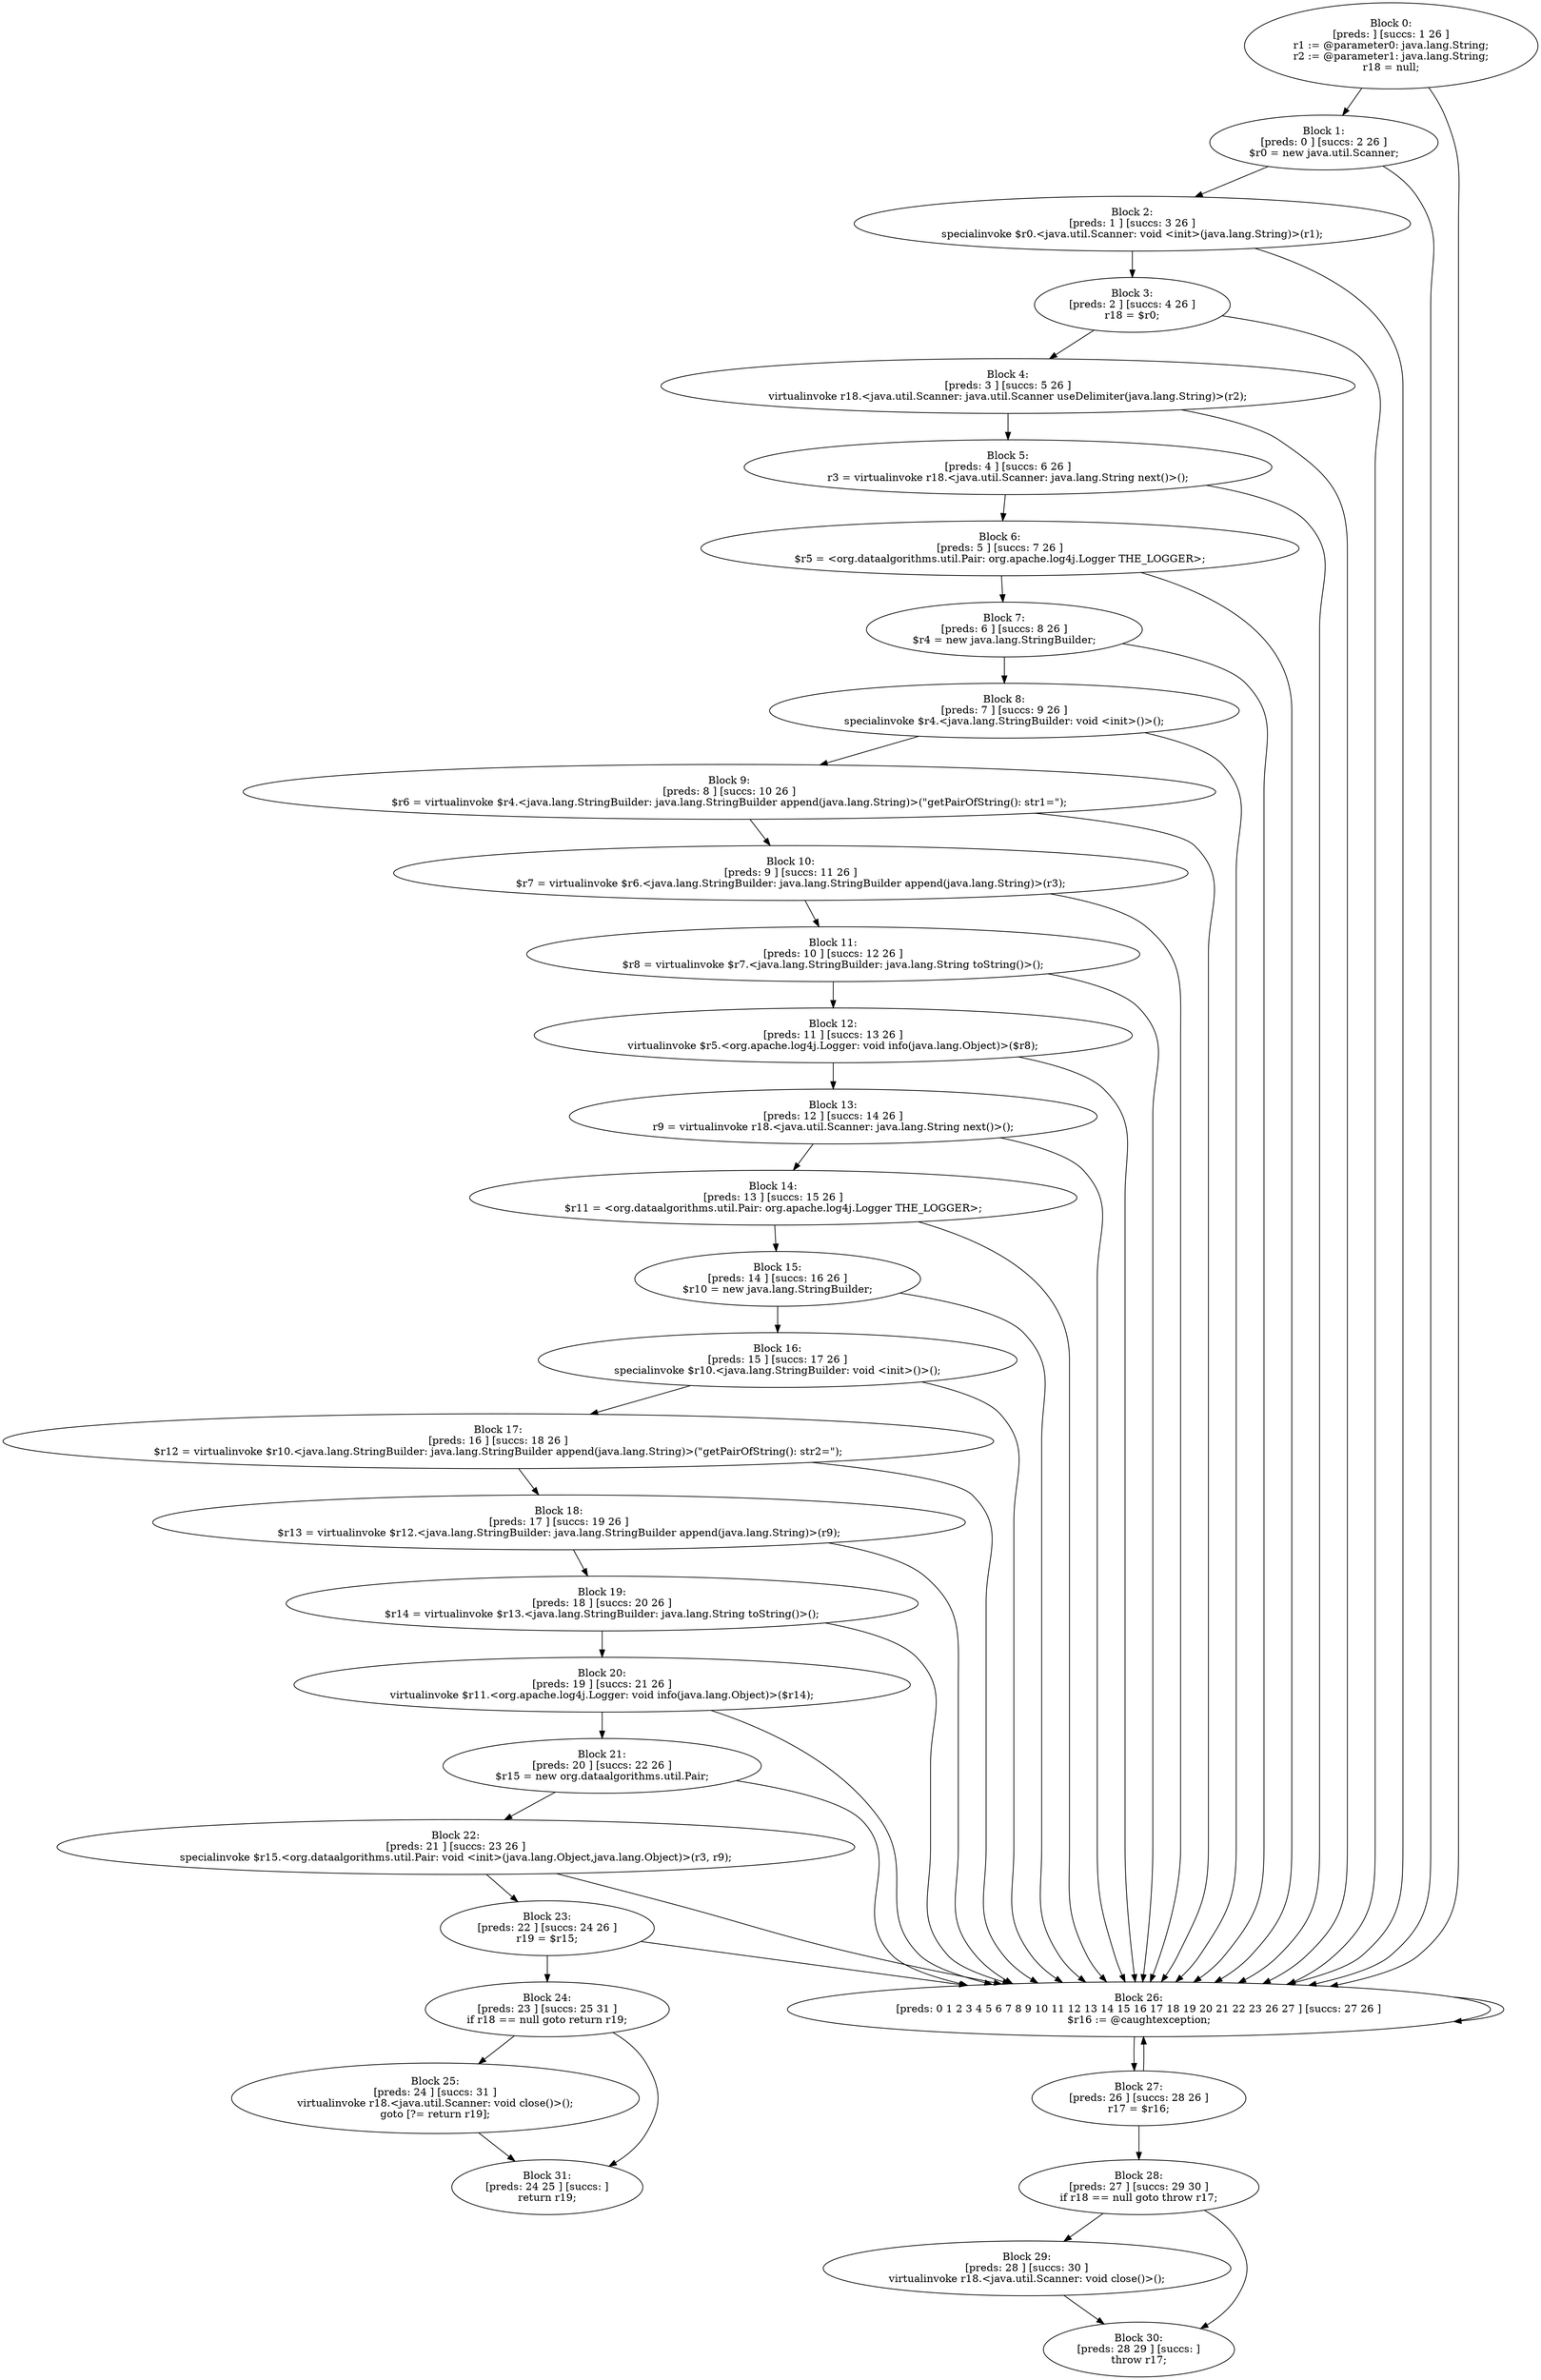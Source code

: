 digraph "unitGraph" {
    "Block 0:
[preds: ] [succs: 1 26 ]
r1 := @parameter0: java.lang.String;
r2 := @parameter1: java.lang.String;
r18 = null;
"
    "Block 1:
[preds: 0 ] [succs: 2 26 ]
$r0 = new java.util.Scanner;
"
    "Block 2:
[preds: 1 ] [succs: 3 26 ]
specialinvoke $r0.<java.util.Scanner: void <init>(java.lang.String)>(r1);
"
    "Block 3:
[preds: 2 ] [succs: 4 26 ]
r18 = $r0;
"
    "Block 4:
[preds: 3 ] [succs: 5 26 ]
virtualinvoke r18.<java.util.Scanner: java.util.Scanner useDelimiter(java.lang.String)>(r2);
"
    "Block 5:
[preds: 4 ] [succs: 6 26 ]
r3 = virtualinvoke r18.<java.util.Scanner: java.lang.String next()>();
"
    "Block 6:
[preds: 5 ] [succs: 7 26 ]
$r5 = <org.dataalgorithms.util.Pair: org.apache.log4j.Logger THE_LOGGER>;
"
    "Block 7:
[preds: 6 ] [succs: 8 26 ]
$r4 = new java.lang.StringBuilder;
"
    "Block 8:
[preds: 7 ] [succs: 9 26 ]
specialinvoke $r4.<java.lang.StringBuilder: void <init>()>();
"
    "Block 9:
[preds: 8 ] [succs: 10 26 ]
$r6 = virtualinvoke $r4.<java.lang.StringBuilder: java.lang.StringBuilder append(java.lang.String)>(\"getPairOfString(): str1=\");
"
    "Block 10:
[preds: 9 ] [succs: 11 26 ]
$r7 = virtualinvoke $r6.<java.lang.StringBuilder: java.lang.StringBuilder append(java.lang.String)>(r3);
"
    "Block 11:
[preds: 10 ] [succs: 12 26 ]
$r8 = virtualinvoke $r7.<java.lang.StringBuilder: java.lang.String toString()>();
"
    "Block 12:
[preds: 11 ] [succs: 13 26 ]
virtualinvoke $r5.<org.apache.log4j.Logger: void info(java.lang.Object)>($r8);
"
    "Block 13:
[preds: 12 ] [succs: 14 26 ]
r9 = virtualinvoke r18.<java.util.Scanner: java.lang.String next()>();
"
    "Block 14:
[preds: 13 ] [succs: 15 26 ]
$r11 = <org.dataalgorithms.util.Pair: org.apache.log4j.Logger THE_LOGGER>;
"
    "Block 15:
[preds: 14 ] [succs: 16 26 ]
$r10 = new java.lang.StringBuilder;
"
    "Block 16:
[preds: 15 ] [succs: 17 26 ]
specialinvoke $r10.<java.lang.StringBuilder: void <init>()>();
"
    "Block 17:
[preds: 16 ] [succs: 18 26 ]
$r12 = virtualinvoke $r10.<java.lang.StringBuilder: java.lang.StringBuilder append(java.lang.String)>(\"getPairOfString(): str2=\");
"
    "Block 18:
[preds: 17 ] [succs: 19 26 ]
$r13 = virtualinvoke $r12.<java.lang.StringBuilder: java.lang.StringBuilder append(java.lang.String)>(r9);
"
    "Block 19:
[preds: 18 ] [succs: 20 26 ]
$r14 = virtualinvoke $r13.<java.lang.StringBuilder: java.lang.String toString()>();
"
    "Block 20:
[preds: 19 ] [succs: 21 26 ]
virtualinvoke $r11.<org.apache.log4j.Logger: void info(java.lang.Object)>($r14);
"
    "Block 21:
[preds: 20 ] [succs: 22 26 ]
$r15 = new org.dataalgorithms.util.Pair;
"
    "Block 22:
[preds: 21 ] [succs: 23 26 ]
specialinvoke $r15.<org.dataalgorithms.util.Pair: void <init>(java.lang.Object,java.lang.Object)>(r3, r9);
"
    "Block 23:
[preds: 22 ] [succs: 24 26 ]
r19 = $r15;
"
    "Block 24:
[preds: 23 ] [succs: 25 31 ]
if r18 == null goto return r19;
"
    "Block 25:
[preds: 24 ] [succs: 31 ]
virtualinvoke r18.<java.util.Scanner: void close()>();
goto [?= return r19];
"
    "Block 26:
[preds: 0 1 2 3 4 5 6 7 8 9 10 11 12 13 14 15 16 17 18 19 20 21 22 23 26 27 ] [succs: 27 26 ]
$r16 := @caughtexception;
"
    "Block 27:
[preds: 26 ] [succs: 28 26 ]
r17 = $r16;
"
    "Block 28:
[preds: 27 ] [succs: 29 30 ]
if r18 == null goto throw r17;
"
    "Block 29:
[preds: 28 ] [succs: 30 ]
virtualinvoke r18.<java.util.Scanner: void close()>();
"
    "Block 30:
[preds: 28 29 ] [succs: ]
throw r17;
"
    "Block 31:
[preds: 24 25 ] [succs: ]
return r19;
"
    "Block 0:
[preds: ] [succs: 1 26 ]
r1 := @parameter0: java.lang.String;
r2 := @parameter1: java.lang.String;
r18 = null;
"->"Block 1:
[preds: 0 ] [succs: 2 26 ]
$r0 = new java.util.Scanner;
";
    "Block 0:
[preds: ] [succs: 1 26 ]
r1 := @parameter0: java.lang.String;
r2 := @parameter1: java.lang.String;
r18 = null;
"->"Block 26:
[preds: 0 1 2 3 4 5 6 7 8 9 10 11 12 13 14 15 16 17 18 19 20 21 22 23 26 27 ] [succs: 27 26 ]
$r16 := @caughtexception;
";
    "Block 1:
[preds: 0 ] [succs: 2 26 ]
$r0 = new java.util.Scanner;
"->"Block 2:
[preds: 1 ] [succs: 3 26 ]
specialinvoke $r0.<java.util.Scanner: void <init>(java.lang.String)>(r1);
";
    "Block 1:
[preds: 0 ] [succs: 2 26 ]
$r0 = new java.util.Scanner;
"->"Block 26:
[preds: 0 1 2 3 4 5 6 7 8 9 10 11 12 13 14 15 16 17 18 19 20 21 22 23 26 27 ] [succs: 27 26 ]
$r16 := @caughtexception;
";
    "Block 2:
[preds: 1 ] [succs: 3 26 ]
specialinvoke $r0.<java.util.Scanner: void <init>(java.lang.String)>(r1);
"->"Block 3:
[preds: 2 ] [succs: 4 26 ]
r18 = $r0;
";
    "Block 2:
[preds: 1 ] [succs: 3 26 ]
specialinvoke $r0.<java.util.Scanner: void <init>(java.lang.String)>(r1);
"->"Block 26:
[preds: 0 1 2 3 4 5 6 7 8 9 10 11 12 13 14 15 16 17 18 19 20 21 22 23 26 27 ] [succs: 27 26 ]
$r16 := @caughtexception;
";
    "Block 3:
[preds: 2 ] [succs: 4 26 ]
r18 = $r0;
"->"Block 4:
[preds: 3 ] [succs: 5 26 ]
virtualinvoke r18.<java.util.Scanner: java.util.Scanner useDelimiter(java.lang.String)>(r2);
";
    "Block 3:
[preds: 2 ] [succs: 4 26 ]
r18 = $r0;
"->"Block 26:
[preds: 0 1 2 3 4 5 6 7 8 9 10 11 12 13 14 15 16 17 18 19 20 21 22 23 26 27 ] [succs: 27 26 ]
$r16 := @caughtexception;
";
    "Block 4:
[preds: 3 ] [succs: 5 26 ]
virtualinvoke r18.<java.util.Scanner: java.util.Scanner useDelimiter(java.lang.String)>(r2);
"->"Block 5:
[preds: 4 ] [succs: 6 26 ]
r3 = virtualinvoke r18.<java.util.Scanner: java.lang.String next()>();
";
    "Block 4:
[preds: 3 ] [succs: 5 26 ]
virtualinvoke r18.<java.util.Scanner: java.util.Scanner useDelimiter(java.lang.String)>(r2);
"->"Block 26:
[preds: 0 1 2 3 4 5 6 7 8 9 10 11 12 13 14 15 16 17 18 19 20 21 22 23 26 27 ] [succs: 27 26 ]
$r16 := @caughtexception;
";
    "Block 5:
[preds: 4 ] [succs: 6 26 ]
r3 = virtualinvoke r18.<java.util.Scanner: java.lang.String next()>();
"->"Block 6:
[preds: 5 ] [succs: 7 26 ]
$r5 = <org.dataalgorithms.util.Pair: org.apache.log4j.Logger THE_LOGGER>;
";
    "Block 5:
[preds: 4 ] [succs: 6 26 ]
r3 = virtualinvoke r18.<java.util.Scanner: java.lang.String next()>();
"->"Block 26:
[preds: 0 1 2 3 4 5 6 7 8 9 10 11 12 13 14 15 16 17 18 19 20 21 22 23 26 27 ] [succs: 27 26 ]
$r16 := @caughtexception;
";
    "Block 6:
[preds: 5 ] [succs: 7 26 ]
$r5 = <org.dataalgorithms.util.Pair: org.apache.log4j.Logger THE_LOGGER>;
"->"Block 7:
[preds: 6 ] [succs: 8 26 ]
$r4 = new java.lang.StringBuilder;
";
    "Block 6:
[preds: 5 ] [succs: 7 26 ]
$r5 = <org.dataalgorithms.util.Pair: org.apache.log4j.Logger THE_LOGGER>;
"->"Block 26:
[preds: 0 1 2 3 4 5 6 7 8 9 10 11 12 13 14 15 16 17 18 19 20 21 22 23 26 27 ] [succs: 27 26 ]
$r16 := @caughtexception;
";
    "Block 7:
[preds: 6 ] [succs: 8 26 ]
$r4 = new java.lang.StringBuilder;
"->"Block 8:
[preds: 7 ] [succs: 9 26 ]
specialinvoke $r4.<java.lang.StringBuilder: void <init>()>();
";
    "Block 7:
[preds: 6 ] [succs: 8 26 ]
$r4 = new java.lang.StringBuilder;
"->"Block 26:
[preds: 0 1 2 3 4 5 6 7 8 9 10 11 12 13 14 15 16 17 18 19 20 21 22 23 26 27 ] [succs: 27 26 ]
$r16 := @caughtexception;
";
    "Block 8:
[preds: 7 ] [succs: 9 26 ]
specialinvoke $r4.<java.lang.StringBuilder: void <init>()>();
"->"Block 9:
[preds: 8 ] [succs: 10 26 ]
$r6 = virtualinvoke $r4.<java.lang.StringBuilder: java.lang.StringBuilder append(java.lang.String)>(\"getPairOfString(): str1=\");
";
    "Block 8:
[preds: 7 ] [succs: 9 26 ]
specialinvoke $r4.<java.lang.StringBuilder: void <init>()>();
"->"Block 26:
[preds: 0 1 2 3 4 5 6 7 8 9 10 11 12 13 14 15 16 17 18 19 20 21 22 23 26 27 ] [succs: 27 26 ]
$r16 := @caughtexception;
";
    "Block 9:
[preds: 8 ] [succs: 10 26 ]
$r6 = virtualinvoke $r4.<java.lang.StringBuilder: java.lang.StringBuilder append(java.lang.String)>(\"getPairOfString(): str1=\");
"->"Block 10:
[preds: 9 ] [succs: 11 26 ]
$r7 = virtualinvoke $r6.<java.lang.StringBuilder: java.lang.StringBuilder append(java.lang.String)>(r3);
";
    "Block 9:
[preds: 8 ] [succs: 10 26 ]
$r6 = virtualinvoke $r4.<java.lang.StringBuilder: java.lang.StringBuilder append(java.lang.String)>(\"getPairOfString(): str1=\");
"->"Block 26:
[preds: 0 1 2 3 4 5 6 7 8 9 10 11 12 13 14 15 16 17 18 19 20 21 22 23 26 27 ] [succs: 27 26 ]
$r16 := @caughtexception;
";
    "Block 10:
[preds: 9 ] [succs: 11 26 ]
$r7 = virtualinvoke $r6.<java.lang.StringBuilder: java.lang.StringBuilder append(java.lang.String)>(r3);
"->"Block 11:
[preds: 10 ] [succs: 12 26 ]
$r8 = virtualinvoke $r7.<java.lang.StringBuilder: java.lang.String toString()>();
";
    "Block 10:
[preds: 9 ] [succs: 11 26 ]
$r7 = virtualinvoke $r6.<java.lang.StringBuilder: java.lang.StringBuilder append(java.lang.String)>(r3);
"->"Block 26:
[preds: 0 1 2 3 4 5 6 7 8 9 10 11 12 13 14 15 16 17 18 19 20 21 22 23 26 27 ] [succs: 27 26 ]
$r16 := @caughtexception;
";
    "Block 11:
[preds: 10 ] [succs: 12 26 ]
$r8 = virtualinvoke $r7.<java.lang.StringBuilder: java.lang.String toString()>();
"->"Block 12:
[preds: 11 ] [succs: 13 26 ]
virtualinvoke $r5.<org.apache.log4j.Logger: void info(java.lang.Object)>($r8);
";
    "Block 11:
[preds: 10 ] [succs: 12 26 ]
$r8 = virtualinvoke $r7.<java.lang.StringBuilder: java.lang.String toString()>();
"->"Block 26:
[preds: 0 1 2 3 4 5 6 7 8 9 10 11 12 13 14 15 16 17 18 19 20 21 22 23 26 27 ] [succs: 27 26 ]
$r16 := @caughtexception;
";
    "Block 12:
[preds: 11 ] [succs: 13 26 ]
virtualinvoke $r5.<org.apache.log4j.Logger: void info(java.lang.Object)>($r8);
"->"Block 13:
[preds: 12 ] [succs: 14 26 ]
r9 = virtualinvoke r18.<java.util.Scanner: java.lang.String next()>();
";
    "Block 12:
[preds: 11 ] [succs: 13 26 ]
virtualinvoke $r5.<org.apache.log4j.Logger: void info(java.lang.Object)>($r8);
"->"Block 26:
[preds: 0 1 2 3 4 5 6 7 8 9 10 11 12 13 14 15 16 17 18 19 20 21 22 23 26 27 ] [succs: 27 26 ]
$r16 := @caughtexception;
";
    "Block 13:
[preds: 12 ] [succs: 14 26 ]
r9 = virtualinvoke r18.<java.util.Scanner: java.lang.String next()>();
"->"Block 14:
[preds: 13 ] [succs: 15 26 ]
$r11 = <org.dataalgorithms.util.Pair: org.apache.log4j.Logger THE_LOGGER>;
";
    "Block 13:
[preds: 12 ] [succs: 14 26 ]
r9 = virtualinvoke r18.<java.util.Scanner: java.lang.String next()>();
"->"Block 26:
[preds: 0 1 2 3 4 5 6 7 8 9 10 11 12 13 14 15 16 17 18 19 20 21 22 23 26 27 ] [succs: 27 26 ]
$r16 := @caughtexception;
";
    "Block 14:
[preds: 13 ] [succs: 15 26 ]
$r11 = <org.dataalgorithms.util.Pair: org.apache.log4j.Logger THE_LOGGER>;
"->"Block 15:
[preds: 14 ] [succs: 16 26 ]
$r10 = new java.lang.StringBuilder;
";
    "Block 14:
[preds: 13 ] [succs: 15 26 ]
$r11 = <org.dataalgorithms.util.Pair: org.apache.log4j.Logger THE_LOGGER>;
"->"Block 26:
[preds: 0 1 2 3 4 5 6 7 8 9 10 11 12 13 14 15 16 17 18 19 20 21 22 23 26 27 ] [succs: 27 26 ]
$r16 := @caughtexception;
";
    "Block 15:
[preds: 14 ] [succs: 16 26 ]
$r10 = new java.lang.StringBuilder;
"->"Block 16:
[preds: 15 ] [succs: 17 26 ]
specialinvoke $r10.<java.lang.StringBuilder: void <init>()>();
";
    "Block 15:
[preds: 14 ] [succs: 16 26 ]
$r10 = new java.lang.StringBuilder;
"->"Block 26:
[preds: 0 1 2 3 4 5 6 7 8 9 10 11 12 13 14 15 16 17 18 19 20 21 22 23 26 27 ] [succs: 27 26 ]
$r16 := @caughtexception;
";
    "Block 16:
[preds: 15 ] [succs: 17 26 ]
specialinvoke $r10.<java.lang.StringBuilder: void <init>()>();
"->"Block 17:
[preds: 16 ] [succs: 18 26 ]
$r12 = virtualinvoke $r10.<java.lang.StringBuilder: java.lang.StringBuilder append(java.lang.String)>(\"getPairOfString(): str2=\");
";
    "Block 16:
[preds: 15 ] [succs: 17 26 ]
specialinvoke $r10.<java.lang.StringBuilder: void <init>()>();
"->"Block 26:
[preds: 0 1 2 3 4 5 6 7 8 9 10 11 12 13 14 15 16 17 18 19 20 21 22 23 26 27 ] [succs: 27 26 ]
$r16 := @caughtexception;
";
    "Block 17:
[preds: 16 ] [succs: 18 26 ]
$r12 = virtualinvoke $r10.<java.lang.StringBuilder: java.lang.StringBuilder append(java.lang.String)>(\"getPairOfString(): str2=\");
"->"Block 18:
[preds: 17 ] [succs: 19 26 ]
$r13 = virtualinvoke $r12.<java.lang.StringBuilder: java.lang.StringBuilder append(java.lang.String)>(r9);
";
    "Block 17:
[preds: 16 ] [succs: 18 26 ]
$r12 = virtualinvoke $r10.<java.lang.StringBuilder: java.lang.StringBuilder append(java.lang.String)>(\"getPairOfString(): str2=\");
"->"Block 26:
[preds: 0 1 2 3 4 5 6 7 8 9 10 11 12 13 14 15 16 17 18 19 20 21 22 23 26 27 ] [succs: 27 26 ]
$r16 := @caughtexception;
";
    "Block 18:
[preds: 17 ] [succs: 19 26 ]
$r13 = virtualinvoke $r12.<java.lang.StringBuilder: java.lang.StringBuilder append(java.lang.String)>(r9);
"->"Block 19:
[preds: 18 ] [succs: 20 26 ]
$r14 = virtualinvoke $r13.<java.lang.StringBuilder: java.lang.String toString()>();
";
    "Block 18:
[preds: 17 ] [succs: 19 26 ]
$r13 = virtualinvoke $r12.<java.lang.StringBuilder: java.lang.StringBuilder append(java.lang.String)>(r9);
"->"Block 26:
[preds: 0 1 2 3 4 5 6 7 8 9 10 11 12 13 14 15 16 17 18 19 20 21 22 23 26 27 ] [succs: 27 26 ]
$r16 := @caughtexception;
";
    "Block 19:
[preds: 18 ] [succs: 20 26 ]
$r14 = virtualinvoke $r13.<java.lang.StringBuilder: java.lang.String toString()>();
"->"Block 20:
[preds: 19 ] [succs: 21 26 ]
virtualinvoke $r11.<org.apache.log4j.Logger: void info(java.lang.Object)>($r14);
";
    "Block 19:
[preds: 18 ] [succs: 20 26 ]
$r14 = virtualinvoke $r13.<java.lang.StringBuilder: java.lang.String toString()>();
"->"Block 26:
[preds: 0 1 2 3 4 5 6 7 8 9 10 11 12 13 14 15 16 17 18 19 20 21 22 23 26 27 ] [succs: 27 26 ]
$r16 := @caughtexception;
";
    "Block 20:
[preds: 19 ] [succs: 21 26 ]
virtualinvoke $r11.<org.apache.log4j.Logger: void info(java.lang.Object)>($r14);
"->"Block 21:
[preds: 20 ] [succs: 22 26 ]
$r15 = new org.dataalgorithms.util.Pair;
";
    "Block 20:
[preds: 19 ] [succs: 21 26 ]
virtualinvoke $r11.<org.apache.log4j.Logger: void info(java.lang.Object)>($r14);
"->"Block 26:
[preds: 0 1 2 3 4 5 6 7 8 9 10 11 12 13 14 15 16 17 18 19 20 21 22 23 26 27 ] [succs: 27 26 ]
$r16 := @caughtexception;
";
    "Block 21:
[preds: 20 ] [succs: 22 26 ]
$r15 = new org.dataalgorithms.util.Pair;
"->"Block 22:
[preds: 21 ] [succs: 23 26 ]
specialinvoke $r15.<org.dataalgorithms.util.Pair: void <init>(java.lang.Object,java.lang.Object)>(r3, r9);
";
    "Block 21:
[preds: 20 ] [succs: 22 26 ]
$r15 = new org.dataalgorithms.util.Pair;
"->"Block 26:
[preds: 0 1 2 3 4 5 6 7 8 9 10 11 12 13 14 15 16 17 18 19 20 21 22 23 26 27 ] [succs: 27 26 ]
$r16 := @caughtexception;
";
    "Block 22:
[preds: 21 ] [succs: 23 26 ]
specialinvoke $r15.<org.dataalgorithms.util.Pair: void <init>(java.lang.Object,java.lang.Object)>(r3, r9);
"->"Block 23:
[preds: 22 ] [succs: 24 26 ]
r19 = $r15;
";
    "Block 22:
[preds: 21 ] [succs: 23 26 ]
specialinvoke $r15.<org.dataalgorithms.util.Pair: void <init>(java.lang.Object,java.lang.Object)>(r3, r9);
"->"Block 26:
[preds: 0 1 2 3 4 5 6 7 8 9 10 11 12 13 14 15 16 17 18 19 20 21 22 23 26 27 ] [succs: 27 26 ]
$r16 := @caughtexception;
";
    "Block 23:
[preds: 22 ] [succs: 24 26 ]
r19 = $r15;
"->"Block 24:
[preds: 23 ] [succs: 25 31 ]
if r18 == null goto return r19;
";
    "Block 23:
[preds: 22 ] [succs: 24 26 ]
r19 = $r15;
"->"Block 26:
[preds: 0 1 2 3 4 5 6 7 8 9 10 11 12 13 14 15 16 17 18 19 20 21 22 23 26 27 ] [succs: 27 26 ]
$r16 := @caughtexception;
";
    "Block 24:
[preds: 23 ] [succs: 25 31 ]
if r18 == null goto return r19;
"->"Block 25:
[preds: 24 ] [succs: 31 ]
virtualinvoke r18.<java.util.Scanner: void close()>();
goto [?= return r19];
";
    "Block 24:
[preds: 23 ] [succs: 25 31 ]
if r18 == null goto return r19;
"->"Block 31:
[preds: 24 25 ] [succs: ]
return r19;
";
    "Block 25:
[preds: 24 ] [succs: 31 ]
virtualinvoke r18.<java.util.Scanner: void close()>();
goto [?= return r19];
"->"Block 31:
[preds: 24 25 ] [succs: ]
return r19;
";
    "Block 26:
[preds: 0 1 2 3 4 5 6 7 8 9 10 11 12 13 14 15 16 17 18 19 20 21 22 23 26 27 ] [succs: 27 26 ]
$r16 := @caughtexception;
"->"Block 27:
[preds: 26 ] [succs: 28 26 ]
r17 = $r16;
";
    "Block 26:
[preds: 0 1 2 3 4 5 6 7 8 9 10 11 12 13 14 15 16 17 18 19 20 21 22 23 26 27 ] [succs: 27 26 ]
$r16 := @caughtexception;
"->"Block 26:
[preds: 0 1 2 3 4 5 6 7 8 9 10 11 12 13 14 15 16 17 18 19 20 21 22 23 26 27 ] [succs: 27 26 ]
$r16 := @caughtexception;
";
    "Block 27:
[preds: 26 ] [succs: 28 26 ]
r17 = $r16;
"->"Block 28:
[preds: 27 ] [succs: 29 30 ]
if r18 == null goto throw r17;
";
    "Block 27:
[preds: 26 ] [succs: 28 26 ]
r17 = $r16;
"->"Block 26:
[preds: 0 1 2 3 4 5 6 7 8 9 10 11 12 13 14 15 16 17 18 19 20 21 22 23 26 27 ] [succs: 27 26 ]
$r16 := @caughtexception;
";
    "Block 28:
[preds: 27 ] [succs: 29 30 ]
if r18 == null goto throw r17;
"->"Block 29:
[preds: 28 ] [succs: 30 ]
virtualinvoke r18.<java.util.Scanner: void close()>();
";
    "Block 28:
[preds: 27 ] [succs: 29 30 ]
if r18 == null goto throw r17;
"->"Block 30:
[preds: 28 29 ] [succs: ]
throw r17;
";
    "Block 29:
[preds: 28 ] [succs: 30 ]
virtualinvoke r18.<java.util.Scanner: void close()>();
"->"Block 30:
[preds: 28 29 ] [succs: ]
throw r17;
";
}
